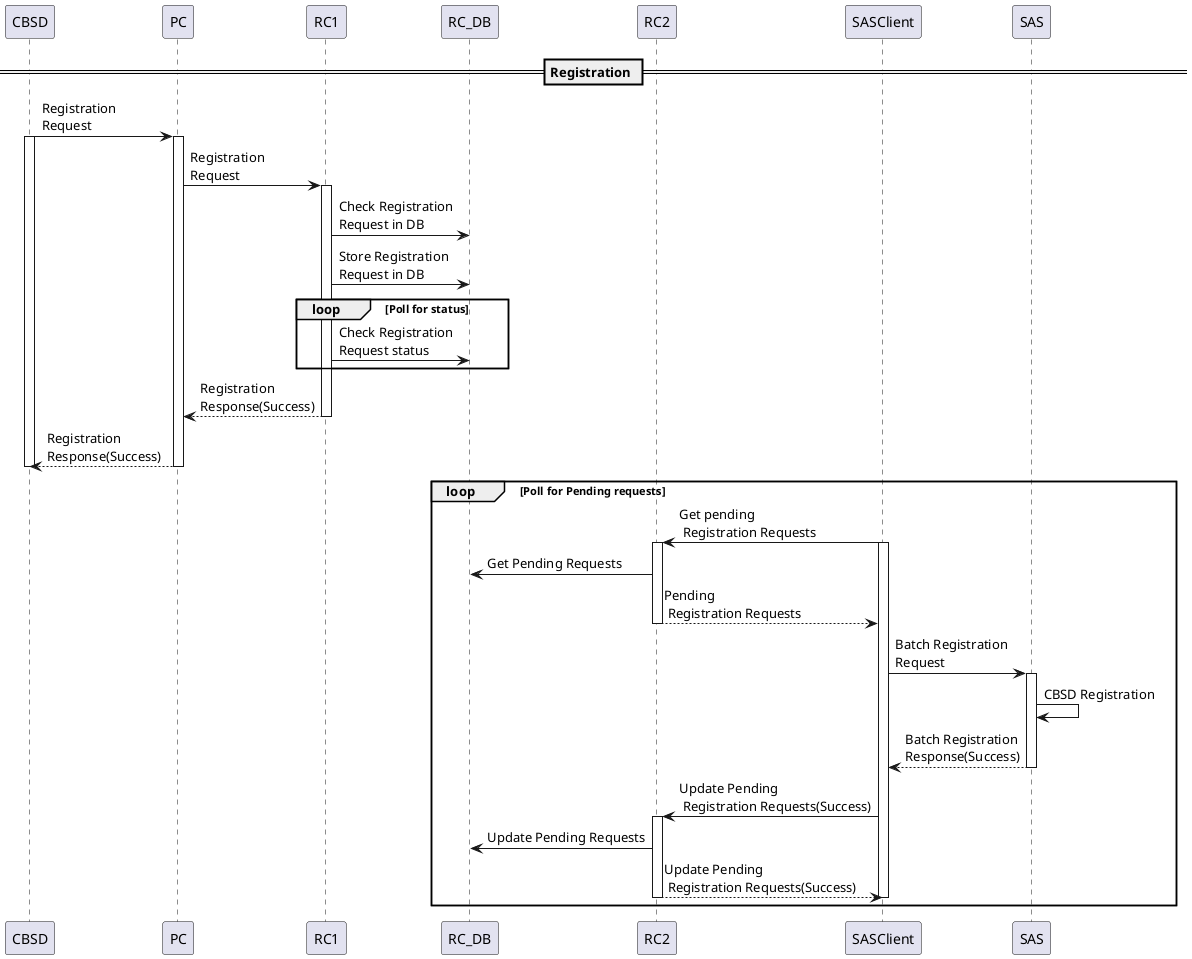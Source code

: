 @startuml

participant CBSD
participant PC
participant RC1
participant RC_DB
participant RC2
participant SASClient
participant SAS

== Registration ==

CBSD -> PC: Registration\nRequest
activate CBSD
activate PC    
PC -> RC1: Registration\nRequest
    
    activate RC1    
    RC1 -> RC_DB: Check Registration\nRequest in DB
    RC1 -> RC_DB: Store Registration\nRequest in DB
    loop Poll for status 
        RC1 -> RC_DB: Check Registration\nRequest status
    end
    PC <-- RC1: Registration\nResponse(Success)
    deactivate RC1    
CBSD <-- PC: Registration\nResponse(Success)
deactivate PC

deactivate CBSD

loop Poll for Pending requests 
    RC2 <- SASClient: Get pending\n Registration Requests
    activate RC2
    activate SASClient
    RC2 -> RC_DB: Get Pending Requests
    RC2 --> SASClient: Pending\n Registration Requests
    deactivate RC2
    SASClient -> SAS: Batch Registration\nRequest
    activate SAS
        SAS -> SAS: CBSD Registration
        SASClient <-- SAS: Batch Registration\nResponse(Success)
    deactivate SAS
    RC2 <- SASClient: Update Pending\n Registration Requests(Success)
    activate RC2
    RC2 -> RC_DB: Update Pending Requests
    RC2 --> SASClient: Update Pending\n Registration Requests(Success)
    deactivate SASClient
    deactivate RC2
end        

@enduml